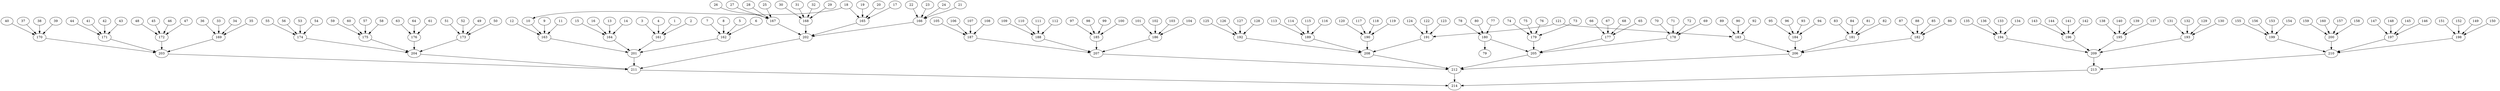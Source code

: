 digraph g {
1->161;
2->161;
3->161;
4->161;
5->162;
6->162;
7->162;
8->162;
9->163;
10->163;
11->163;
12->163;
13->164;
14->164;
15->164;
16->164;
17->165;
18->165;
19->165;
20->165;
21->166;
22->166;
23->166;
24->166;
25->167;
26->167;
27->167;
28->167;
29->168;
30->168;
31->168;
32->168;
33->169;
34->169;
35->169;
36->169;
37->170;
38->170;
39->170;
40->170;
41->171;
42->171;
43->171;
44->171;
45->172;
46->172;
47->172;
48->172;
49->173;
50->173;
51->173;
52->173;
53->174;
54->174;
55->174;
56->174;
57->175;
58->175;
59->175;
139->195;
61->176;
63->176;
64->176;
65->177;
66->177;
67->177;
68->177;
69->178;
70->178;
71->178;
72->178;
73->179;
74->179;
75->179;
76->179;
77->180;
78->180;
180->79;
80->180;
81->181;
82->181;
83->181;
84->181;
85->182;
86->182;
87->182;
88->182;
89->183;
90->183;
121->183;
92->183;
93->184;
94->184;
95->184;
96->184;
97->185;
98->185;
99->185;
100->185;
101->186;
102->186;
103->186;
104->186;
105->187;
106->187;
107->187;
108->187;
109->188;
110->188;
111->188;
112->188;
113->189;
114->189;
115->189;
116->189;
117->190;
118->190;
119->190;
120->190;
121->191;
122->191;
123->191;
124->191;
125->192;
126->192;
127->192;
128->192;
129->193;
130->193;
131->193;
132->193;
133->194;
134->194;
135->194;
136->194;
137->195;
138->195;
60->175;
140->195;
141->196;
142->196;
143->196;
144->196;
145->197;
146->197;
147->197;
148->197;
149->198;
150->198;
151->198;
152->198;
153->199;
154->199;
155->199;
156->199;
157->200;
158->200;
159->200;
160->200;
161->201;
162->201;
163->201;
164->201;
165->202;
166->202;
167->202;
168->202;
169->203;
170->203;
171->203;
172->203;
173->204;
174->204;
175->204;
176->204;
177->205;
178->205;
179->205;
180->205;
181->206;
182->206;
183->206;
184->206;
185->207;
186->207;
187->207;
188->207;
189->208;
190->208;
191->208;
192->208;
193->209;
194->209;
195->209;
196->209;
197->210;
198->210;
199->210;
200->210;
201->211;
202->211;
203->211;
204->211;
205->212;
206->212;
207->212;
208->212;
209->213;
210->213;
211->214;
212->214;
213->214;
18->10;
}
